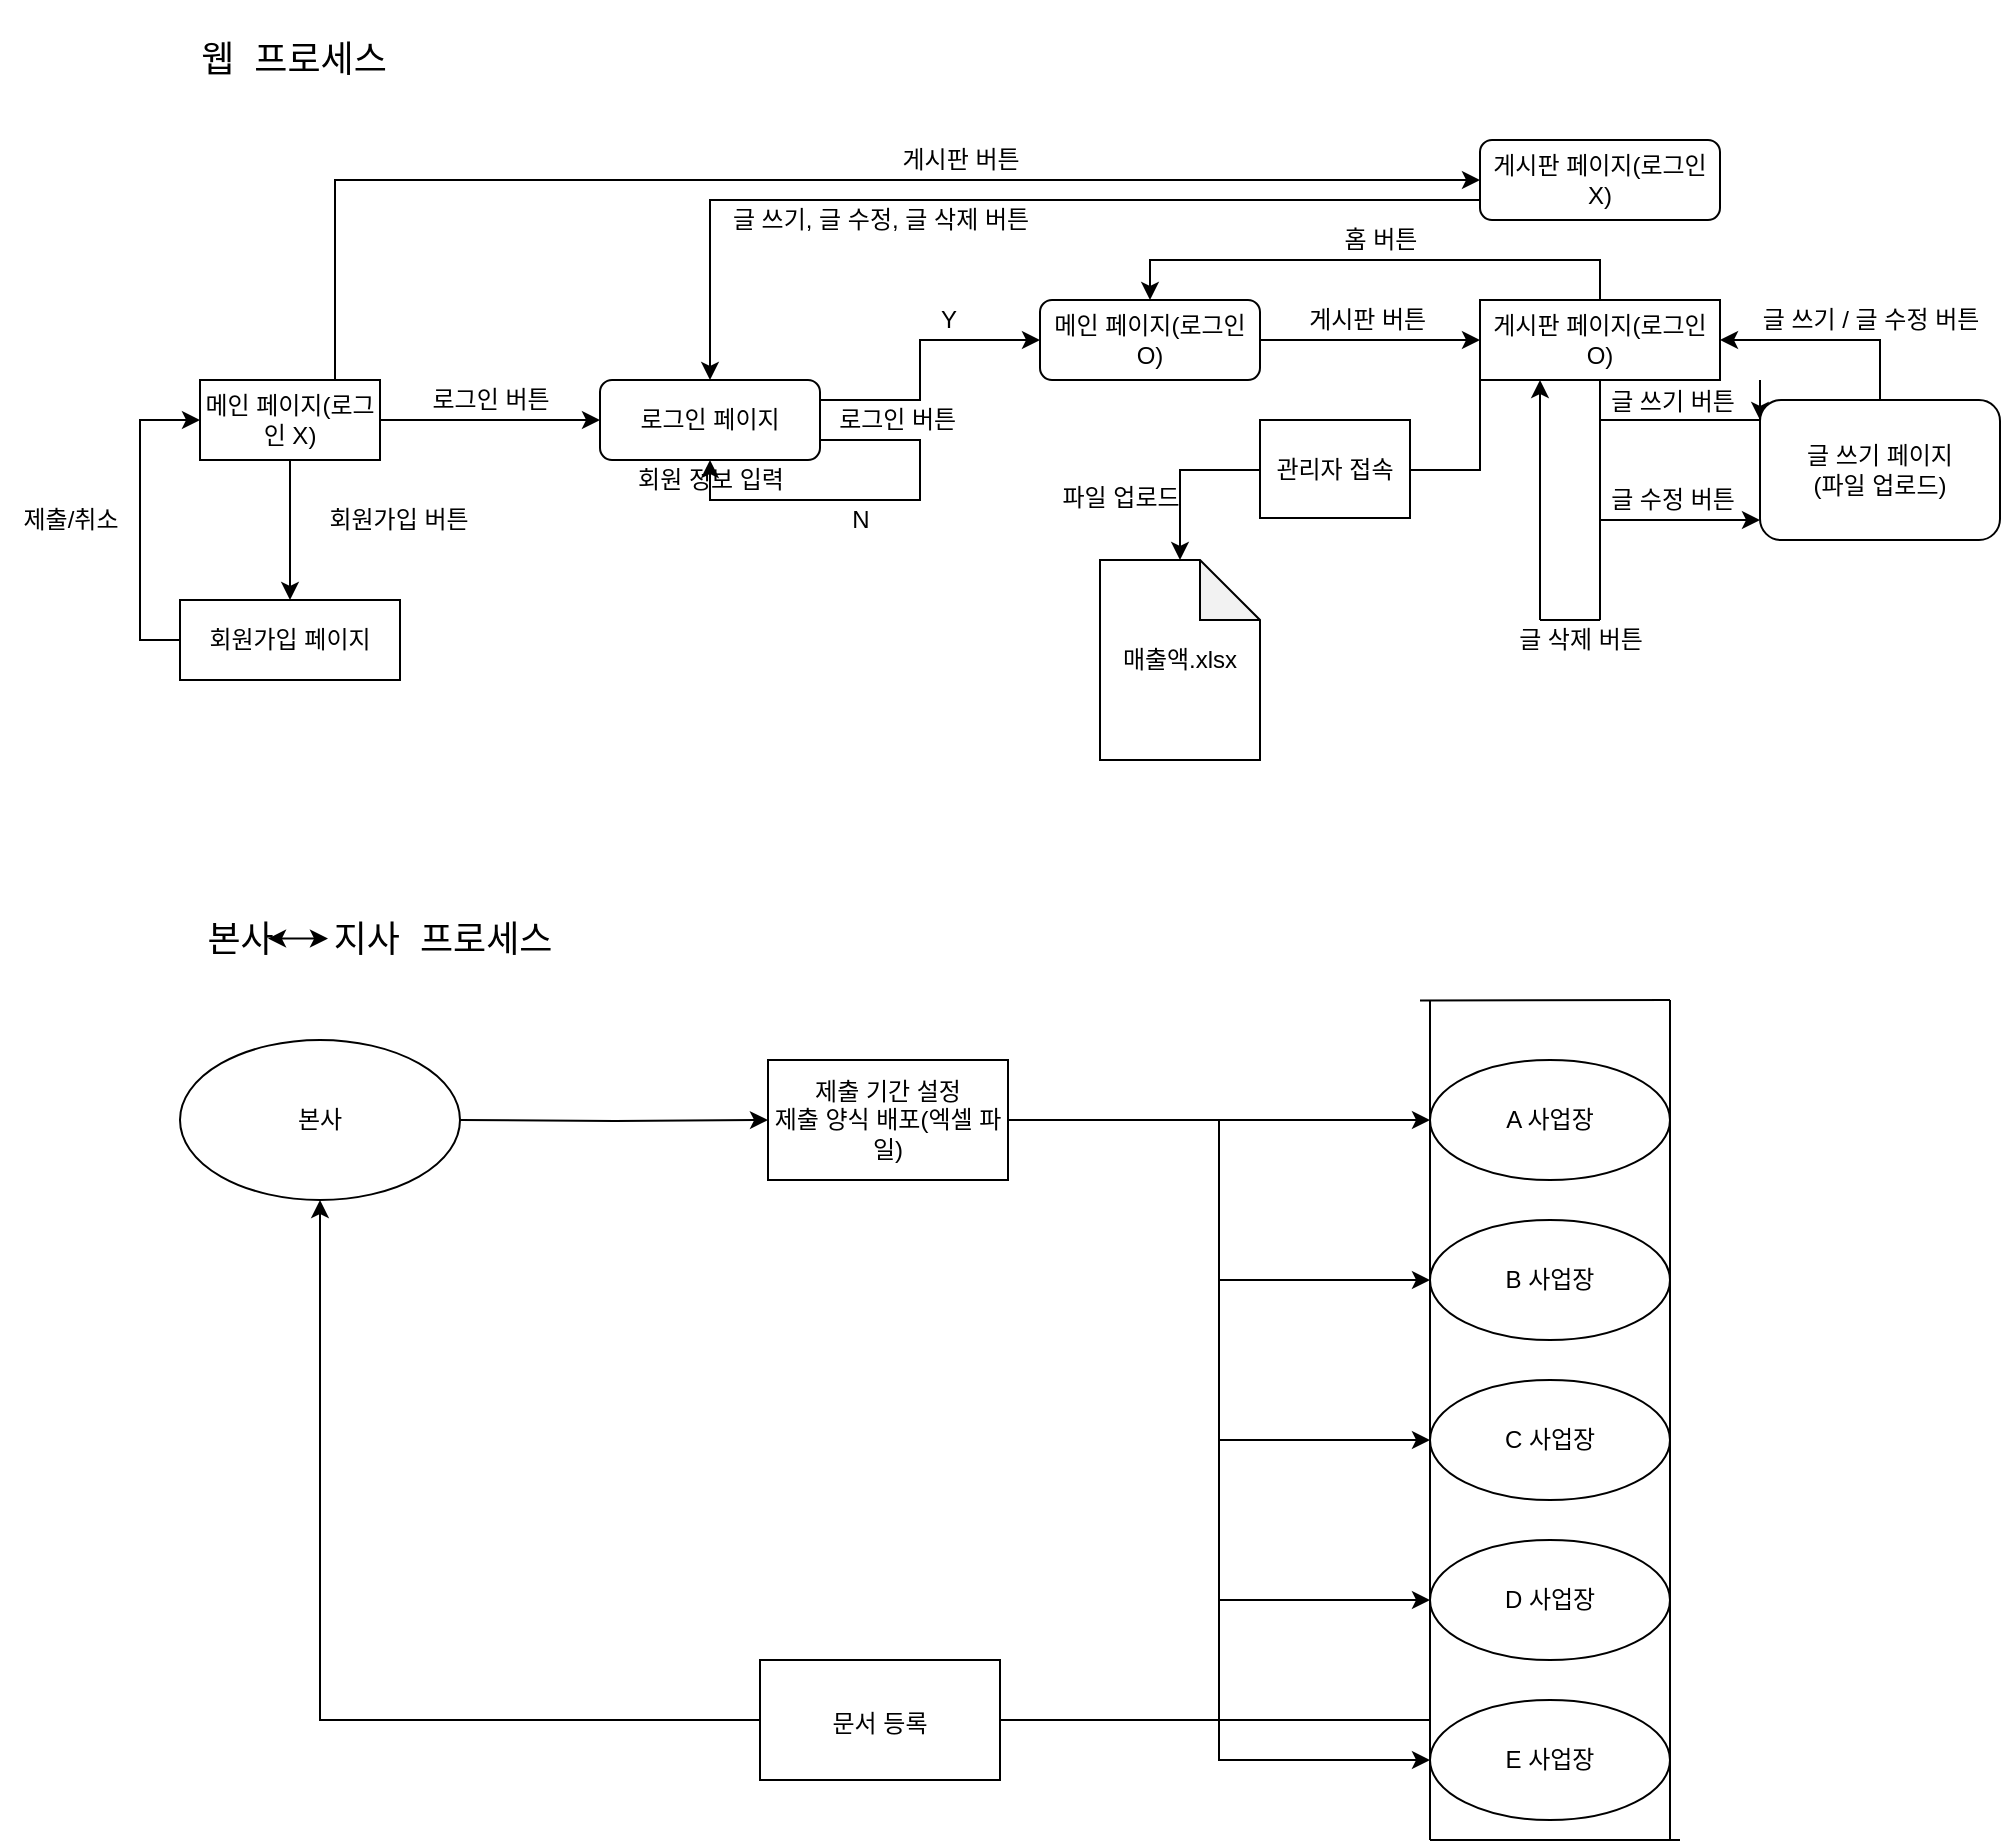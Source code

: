 <mxfile version="15.9.6" type="github">
  <diagram id="EH3msbrBh5q5FY1jK0Du" name="Page-1">
    <mxGraphModel dx="2105" dy="1716" grid="1" gridSize="10" guides="1" tooltips="1" connect="1" arrows="1" fold="1" page="1" pageScale="1" pageWidth="827" pageHeight="1169" math="0" shadow="0">
      <root>
        <mxCell id="0" />
        <mxCell id="1" parent="0" />
        <mxCell id="LaMB57XvXJdHoyUf_VVx-10" value="" style="edgeStyle=orthogonalEdgeStyle;rounded=0;orthogonalLoop=1;jettySize=auto;html=1;" parent="1" source="LaMB57XvXJdHoyUf_VVx-2" target="LaMB57XvXJdHoyUf_VVx-9" edge="1">
          <mxGeometry relative="1" as="geometry" />
        </mxCell>
        <mxCell id="SGr0XQBl3OwgbN3nPRdX-8" style="edgeStyle=orthogonalEdgeStyle;rounded=0;orthogonalLoop=1;jettySize=auto;html=1;exitX=0.75;exitY=0;exitDx=0;exitDy=0;entryX=0;entryY=0.5;entryDx=0;entryDy=0;" parent="1" source="LaMB57XvXJdHoyUf_VVx-2" target="SGr0XQBl3OwgbN3nPRdX-7" edge="1">
          <mxGeometry relative="1" as="geometry" />
        </mxCell>
        <mxCell id="LaMB57XvXJdHoyUf_VVx-2" value="메인 페이지(로그인 X)" style="rounded=0;whiteSpace=wrap;html=1;" parent="1" vertex="1">
          <mxGeometry x="10" y="50" width="90" height="40" as="geometry" />
        </mxCell>
        <mxCell id="LaMB57XvXJdHoyUf_VVx-3" value="" style="endArrow=classic;html=1;rounded=0;entryX=0;entryY=0.5;entryDx=0;entryDy=0;" parent="1" target="LaMB57XvXJdHoyUf_VVx-6" edge="1">
          <mxGeometry width="50" height="50" relative="1" as="geometry">
            <mxPoint x="100" y="70" as="sourcePoint" />
            <mxPoint x="180" y="70" as="targetPoint" />
            <Array as="points" />
          </mxGeometry>
        </mxCell>
        <mxCell id="LaMB57XvXJdHoyUf_VVx-5" value="로그인 버튼" style="text;html=1;align=center;verticalAlign=middle;resizable=0;points=[];autosize=1;strokeColor=none;fillColor=none;" parent="1" vertex="1">
          <mxGeometry x="115" y="50" width="80" height="20" as="geometry" />
        </mxCell>
        <mxCell id="LaMB57XvXJdHoyUf_VVx-19" value="" style="edgeStyle=orthogonalEdgeStyle;rounded=0;orthogonalLoop=1;jettySize=auto;html=1;" parent="1" source="LaMB57XvXJdHoyUf_VVx-6" target="LaMB57XvXJdHoyUf_VVx-18" edge="1">
          <mxGeometry relative="1" as="geometry">
            <Array as="points">
              <mxPoint x="370" y="60" />
              <mxPoint x="370" y="30" />
            </Array>
          </mxGeometry>
        </mxCell>
        <mxCell id="LaMB57XvXJdHoyUf_VVx-6" value="로그인 페이지" style="rounded=1;whiteSpace=wrap;html=1;" parent="1" vertex="1">
          <mxGeometry x="210" y="50" width="110" height="40" as="geometry" />
        </mxCell>
        <mxCell id="M4ED3lmORWMHatyZqBaW-10" style="edgeStyle=orthogonalEdgeStyle;rounded=0;orthogonalLoop=1;jettySize=auto;html=1;exitX=0;exitY=0.5;exitDx=0;exitDy=0;entryX=0;entryY=0.5;entryDx=0;entryDy=0;" parent="1" source="LaMB57XvXJdHoyUf_VVx-9" target="LaMB57XvXJdHoyUf_VVx-2" edge="1">
          <mxGeometry relative="1" as="geometry" />
        </mxCell>
        <mxCell id="LaMB57XvXJdHoyUf_VVx-9" value="회원가입 페이지" style="whiteSpace=wrap;html=1;rounded=0;" parent="1" vertex="1">
          <mxGeometry y="160" width="110" height="40" as="geometry" />
        </mxCell>
        <mxCell id="M4ED3lmORWMHatyZqBaW-13" value="" style="edgeStyle=orthogonalEdgeStyle;rounded=0;orthogonalLoop=1;jettySize=auto;html=1;" parent="1" source="LaMB57XvXJdHoyUf_VVx-18" target="M4ED3lmORWMHatyZqBaW-12" edge="1">
          <mxGeometry relative="1" as="geometry" />
        </mxCell>
        <mxCell id="LaMB57XvXJdHoyUf_VVx-18" value="메인 페이지(로그인 O)" style="rounded=1;whiteSpace=wrap;html=1;" parent="1" vertex="1">
          <mxGeometry x="430" y="10" width="110" height="40" as="geometry" />
        </mxCell>
        <mxCell id="LaMB57XvXJdHoyUf_VVx-20" value="로그인 버튼&amp;nbsp;" style="text;html=1;align=center;verticalAlign=middle;resizable=0;points=[];autosize=1;strokeColor=none;fillColor=none;" parent="1" vertex="1">
          <mxGeometry x="320" y="60" width="80" height="20" as="geometry" />
        </mxCell>
        <mxCell id="LaMB57XvXJdHoyUf_VVx-31" value="회원 정보 입력" style="text;html=1;align=center;verticalAlign=middle;resizable=0;points=[];autosize=1;strokeColor=none;fillColor=none;" parent="1" vertex="1">
          <mxGeometry x="220" y="90" width="90" height="20" as="geometry" />
        </mxCell>
        <mxCell id="LaMB57XvXJdHoyUf_VVx-37" value="Y" style="text;html=1;align=center;verticalAlign=middle;resizable=0;points=[];autosize=1;strokeColor=none;fillColor=none;" parent="1" vertex="1">
          <mxGeometry x="374" y="10" width="20" height="20" as="geometry" />
        </mxCell>
        <mxCell id="M4ED3lmORWMHatyZqBaW-8" value="회원가입 버튼" style="text;html=1;align=center;verticalAlign=middle;resizable=0;points=[];autosize=1;strokeColor=none;fillColor=none;" parent="1" vertex="1">
          <mxGeometry x="64" y="110" width="90" height="20" as="geometry" />
        </mxCell>
        <mxCell id="M4ED3lmORWMHatyZqBaW-11" value="제출/취소" style="text;html=1;align=center;verticalAlign=middle;resizable=0;points=[];autosize=1;strokeColor=none;fillColor=none;" parent="1" vertex="1">
          <mxGeometry x="-90" y="110" width="70" height="20" as="geometry" />
        </mxCell>
        <mxCell id="M4ED3lmORWMHatyZqBaW-15" style="edgeStyle=orthogonalEdgeStyle;rounded=0;orthogonalLoop=1;jettySize=auto;html=1;exitX=0.5;exitY=1;exitDx=0;exitDy=0;" parent="1" source="M4ED3lmORWMHatyZqBaW-12" edge="1">
          <mxGeometry relative="1" as="geometry">
            <mxPoint x="790" y="70" as="targetPoint" />
          </mxGeometry>
        </mxCell>
        <mxCell id="M4ED3lmORWMHatyZqBaW-16" style="edgeStyle=orthogonalEdgeStyle;rounded=0;orthogonalLoop=1;jettySize=auto;html=1;exitX=0.5;exitY=1;exitDx=0;exitDy=0;" parent="1" source="M4ED3lmORWMHatyZqBaW-12" edge="1">
          <mxGeometry relative="1" as="geometry">
            <mxPoint x="710" y="50" as="targetPoint" />
          </mxGeometry>
        </mxCell>
        <mxCell id="M4ED3lmORWMHatyZqBaW-38" style="edgeStyle=orthogonalEdgeStyle;rounded=0;orthogonalLoop=1;jettySize=auto;html=1;exitX=0.5;exitY=0;exitDx=0;exitDy=0;entryX=0.5;entryY=0;entryDx=0;entryDy=0;" parent="1" source="M4ED3lmORWMHatyZqBaW-12" target="LaMB57XvXJdHoyUf_VVx-18" edge="1">
          <mxGeometry relative="1" as="geometry" />
        </mxCell>
        <mxCell id="6dLloepPmvg5UBUbpxe--4" style="edgeStyle=orthogonalEdgeStyle;rounded=0;orthogonalLoop=1;jettySize=auto;html=1;exitX=0;exitY=1;exitDx=0;exitDy=0;" edge="1" parent="1" source="M4ED3lmORWMHatyZqBaW-12" target="6dLloepPmvg5UBUbpxe--5">
          <mxGeometry relative="1" as="geometry">
            <mxPoint x="560" y="110" as="targetPoint" />
          </mxGeometry>
        </mxCell>
        <mxCell id="M4ED3lmORWMHatyZqBaW-12" value="게시판 페이지(로그인 O)" style="whiteSpace=wrap;html=1;rounded=1;arcSize=0;" parent="1" vertex="1">
          <mxGeometry x="650" y="10" width="120" height="40" as="geometry" />
        </mxCell>
        <mxCell id="M4ED3lmORWMHatyZqBaW-14" value="게시판 버튼&amp;nbsp;" style="text;html=1;align=center;verticalAlign=middle;resizable=0;points=[];autosize=1;strokeColor=none;fillColor=none;" parent="1" vertex="1">
          <mxGeometry x="555" y="10" width="80" height="20" as="geometry" />
        </mxCell>
        <mxCell id="M4ED3lmORWMHatyZqBaW-17" value="" style="endArrow=none;html=1;rounded=0;" parent="1" edge="1">
          <mxGeometry width="50" height="50" relative="1" as="geometry">
            <mxPoint x="710" y="170" as="sourcePoint" />
            <mxPoint x="710" y="70" as="targetPoint" />
          </mxGeometry>
        </mxCell>
        <mxCell id="M4ED3lmORWMHatyZqBaW-18" value="글 쓰기 버튼" style="text;html=1;align=center;verticalAlign=middle;resizable=0;points=[];autosize=1;strokeColor=none;fillColor=none;" parent="1" vertex="1">
          <mxGeometry x="706" y="51" width="80" height="20" as="geometry" />
        </mxCell>
        <mxCell id="M4ED3lmORWMHatyZqBaW-19" value="" style="endArrow=classic;html=1;rounded=0;" parent="1" edge="1">
          <mxGeometry width="50" height="50" relative="1" as="geometry">
            <mxPoint x="710" y="120" as="sourcePoint" />
            <mxPoint x="790" y="120" as="targetPoint" />
            <Array as="points" />
          </mxGeometry>
        </mxCell>
        <mxCell id="M4ED3lmORWMHatyZqBaW-20" value="글 수정 버튼" style="text;html=1;align=center;verticalAlign=middle;resizable=0;points=[];autosize=1;strokeColor=none;fillColor=none;" parent="1" vertex="1">
          <mxGeometry x="706" y="100" width="80" height="20" as="geometry" />
        </mxCell>
        <mxCell id="M4ED3lmORWMHatyZqBaW-36" style="edgeStyle=orthogonalEdgeStyle;rounded=0;orthogonalLoop=1;jettySize=auto;html=1;exitX=0.5;exitY=0;exitDx=0;exitDy=0;entryX=1;entryY=0.5;entryDx=0;entryDy=0;" parent="1" source="M4ED3lmORWMHatyZqBaW-24" target="M4ED3lmORWMHatyZqBaW-12" edge="1">
          <mxGeometry relative="1" as="geometry" />
        </mxCell>
        <mxCell id="M4ED3lmORWMHatyZqBaW-24" value="글 쓰기 페이지&lt;br&gt;(파일 업로드)" style="rounded=1;whiteSpace=wrap;html=1;" parent="1" vertex="1">
          <mxGeometry x="790" y="60" width="120" height="70" as="geometry" />
        </mxCell>
        <mxCell id="M4ED3lmORWMHatyZqBaW-28" value="" style="endArrow=none;html=1;rounded=0;startArrow=none;" parent="1" edge="1">
          <mxGeometry width="50" height="50" relative="1" as="geometry">
            <mxPoint x="680" y="170" as="sourcePoint" />
            <mxPoint x="710" y="170" as="targetPoint" />
            <Array as="points" />
          </mxGeometry>
        </mxCell>
        <mxCell id="M4ED3lmORWMHatyZqBaW-30" value="" style="endArrow=classic;html=1;rounded=0;entryX=0.25;entryY=1;entryDx=0;entryDy=0;" parent="1" target="M4ED3lmORWMHatyZqBaW-12" edge="1">
          <mxGeometry width="50" height="50" relative="1" as="geometry">
            <mxPoint x="680" y="170" as="sourcePoint" />
            <mxPoint x="730" y="120" as="targetPoint" />
            <Array as="points">
              <mxPoint x="680" y="150" />
              <mxPoint x="680" y="90" />
            </Array>
          </mxGeometry>
        </mxCell>
        <mxCell id="M4ED3lmORWMHatyZqBaW-31" value="글 삭제 버튼" style="text;html=1;align=center;verticalAlign=middle;resizable=0;points=[];autosize=1;strokeColor=none;fillColor=none;" parent="1" vertex="1">
          <mxGeometry x="660" y="170" width="80" height="20" as="geometry" />
        </mxCell>
        <mxCell id="M4ED3lmORWMHatyZqBaW-34" value="글 쓰기 / 글 수정 버튼" style="text;html=1;align=center;verticalAlign=middle;resizable=0;points=[];autosize=1;strokeColor=none;fillColor=none;" parent="1" vertex="1">
          <mxGeometry x="780" y="10" width="130" height="20" as="geometry" />
        </mxCell>
        <mxCell id="M4ED3lmORWMHatyZqBaW-39" value="홈 버튼" style="text;html=1;align=center;verticalAlign=middle;resizable=0;points=[];autosize=1;strokeColor=none;fillColor=none;" parent="1" vertex="1">
          <mxGeometry x="575" y="-30" width="50" height="20" as="geometry" />
        </mxCell>
        <mxCell id="SGr0XQBl3OwgbN3nPRdX-11" style="edgeStyle=orthogonalEdgeStyle;rounded=0;orthogonalLoop=1;jettySize=auto;html=1;exitX=0;exitY=0.75;exitDx=0;exitDy=0;entryX=0.5;entryY=0;entryDx=0;entryDy=0;" parent="1" source="SGr0XQBl3OwgbN3nPRdX-7" target="LaMB57XvXJdHoyUf_VVx-6" edge="1">
          <mxGeometry relative="1" as="geometry" />
        </mxCell>
        <mxCell id="SGr0XQBl3OwgbN3nPRdX-7" value="게시판 페이지(로그인 X)" style="whiteSpace=wrap;html=1;rounded=1;" parent="1" vertex="1">
          <mxGeometry x="650" y="-70" width="120" height="40" as="geometry" />
        </mxCell>
        <mxCell id="SGr0XQBl3OwgbN3nPRdX-9" value="게시판 버튼" style="text;html=1;align=center;verticalAlign=middle;resizable=0;points=[];autosize=1;strokeColor=none;fillColor=none;" parent="1" vertex="1">
          <mxGeometry x="350" y="-70" width="80" height="20" as="geometry" />
        </mxCell>
        <mxCell id="SGr0XQBl3OwgbN3nPRdX-12" value="글 쓰기, 글 수정, 글 삭제 버튼" style="text;html=1;align=center;verticalAlign=middle;resizable=0;points=[];autosize=1;strokeColor=none;fillColor=none;" parent="1" vertex="1">
          <mxGeometry x="265" y="-40" width="170" height="20" as="geometry" />
        </mxCell>
        <mxCell id="SGr0XQBl3OwgbN3nPRdX-13" style="edgeStyle=orthogonalEdgeStyle;rounded=0;orthogonalLoop=1;jettySize=auto;html=1;exitX=1;exitY=0.75;exitDx=0;exitDy=0;" parent="1" source="LaMB57XvXJdHoyUf_VVx-6" target="LaMB57XvXJdHoyUf_VVx-6" edge="1">
          <mxGeometry relative="1" as="geometry">
            <Array as="points">
              <mxPoint x="370" y="80" />
              <mxPoint x="370" y="110" />
              <mxPoint x="265" y="110" />
            </Array>
          </mxGeometry>
        </mxCell>
        <mxCell id="SGr0XQBl3OwgbN3nPRdX-14" value="N" style="text;html=1;align=center;verticalAlign=middle;resizable=0;points=[];autosize=1;strokeColor=none;fillColor=none;" parent="1" vertex="1">
          <mxGeometry x="330" y="110" width="20" height="20" as="geometry" />
        </mxCell>
        <mxCell id="SGr0XQBl3OwgbN3nPRdX-21" value="" style="edgeStyle=orthogonalEdgeStyle;rounded=0;orthogonalLoop=1;jettySize=auto;html=1;entryX=0;entryY=0.5;entryDx=0;entryDy=0;" parent="1" target="SGr0XQBl3OwgbN3nPRdX-22" edge="1">
          <mxGeometry relative="1" as="geometry">
            <mxPoint x="140" y="420" as="sourcePoint" />
            <mxPoint x="230" y="420" as="targetPoint" />
          </mxGeometry>
        </mxCell>
        <mxCell id="SGr0XQBl3OwgbN3nPRdX-26" value="" style="edgeStyle=orthogonalEdgeStyle;rounded=0;orthogonalLoop=1;jettySize=auto;html=1;entryX=0;entryY=0.5;entryDx=0;entryDy=0;" parent="1" source="SGr0XQBl3OwgbN3nPRdX-22" target="SGr0XQBl3OwgbN3nPRdX-25" edge="1">
          <mxGeometry relative="1" as="geometry">
            <mxPoint x="630" y="420" as="targetPoint" />
          </mxGeometry>
        </mxCell>
        <mxCell id="SGr0XQBl3OwgbN3nPRdX-30" style="edgeStyle=orthogonalEdgeStyle;rounded=0;orthogonalLoop=1;jettySize=auto;html=1;exitX=1;exitY=0.5;exitDx=0;exitDy=0;entryX=0;entryY=0.5;entryDx=0;entryDy=0;" parent="1" source="SGr0XQBl3OwgbN3nPRdX-22" target="SGr0XQBl3OwgbN3nPRdX-27" edge="1">
          <mxGeometry relative="1" as="geometry" />
        </mxCell>
        <mxCell id="SGr0XQBl3OwgbN3nPRdX-31" style="edgeStyle=orthogonalEdgeStyle;rounded=0;orthogonalLoop=1;jettySize=auto;html=1;exitX=1;exitY=0.5;exitDx=0;exitDy=0;entryX=0;entryY=0.5;entryDx=0;entryDy=0;" parent="1" source="SGr0XQBl3OwgbN3nPRdX-22" target="SGr0XQBl3OwgbN3nPRdX-28" edge="1">
          <mxGeometry relative="1" as="geometry" />
        </mxCell>
        <mxCell id="SGr0XQBl3OwgbN3nPRdX-32" style="edgeStyle=orthogonalEdgeStyle;rounded=0;orthogonalLoop=1;jettySize=auto;html=1;exitX=1;exitY=0.5;exitDx=0;exitDy=0;entryX=0;entryY=0.5;entryDx=0;entryDy=0;" parent="1" source="SGr0XQBl3OwgbN3nPRdX-22" target="SGr0XQBl3OwgbN3nPRdX-29" edge="1">
          <mxGeometry relative="1" as="geometry" />
        </mxCell>
        <mxCell id="6dLloepPmvg5UBUbpxe--3" style="edgeStyle=orthogonalEdgeStyle;rounded=0;orthogonalLoop=1;jettySize=auto;html=1;entryX=0;entryY=0.5;entryDx=0;entryDy=0;" edge="1" parent="1" source="SGr0XQBl3OwgbN3nPRdX-22" target="6dLloepPmvg5UBUbpxe--1">
          <mxGeometry relative="1" as="geometry" />
        </mxCell>
        <mxCell id="SGr0XQBl3OwgbN3nPRdX-22" value="제출 기간 설정&lt;br&gt;제출 양식 배포(엑셀 파일)" style="whiteSpace=wrap;html=1;" parent="1" vertex="1">
          <mxGeometry x="294" y="390" width="120" height="60" as="geometry" />
        </mxCell>
        <mxCell id="SGr0XQBl3OwgbN3nPRdX-24" value="본사" style="ellipse;whiteSpace=wrap;html=1;" parent="1" vertex="1">
          <mxGeometry y="380" width="140" height="80" as="geometry" />
        </mxCell>
        <mxCell id="SGr0XQBl3OwgbN3nPRdX-25" value="A 사업장" style="ellipse;whiteSpace=wrap;html=1;" parent="1" vertex="1">
          <mxGeometry x="625" y="390" width="120" height="60" as="geometry" />
        </mxCell>
        <mxCell id="SGr0XQBl3OwgbN3nPRdX-27" value="B 사업장" style="ellipse;whiteSpace=wrap;html=1;" parent="1" vertex="1">
          <mxGeometry x="625" y="470" width="120" height="60" as="geometry" />
        </mxCell>
        <mxCell id="SGr0XQBl3OwgbN3nPRdX-28" value="C 사업장" style="ellipse;whiteSpace=wrap;html=1;" parent="1" vertex="1">
          <mxGeometry x="625" y="550" width="120" height="60" as="geometry" />
        </mxCell>
        <mxCell id="SGr0XQBl3OwgbN3nPRdX-29" value="D 사업장" style="ellipse;whiteSpace=wrap;html=1;" parent="1" vertex="1">
          <mxGeometry x="625" y="630" width="120" height="60" as="geometry" />
        </mxCell>
        <mxCell id="SGr0XQBl3OwgbN3nPRdX-41" value="&lt;font style=&quot;font-size: 18px&quot;&gt;본사&amp;nbsp; &amp;nbsp; &amp;nbsp; 지사&amp;nbsp; 프로세스&lt;/font&gt;" style="text;html=1;strokeColor=none;fillColor=none;align=center;verticalAlign=middle;whiteSpace=wrap;rounded=0;" parent="1" vertex="1">
          <mxGeometry y="300" width="200" height="60" as="geometry" />
        </mxCell>
        <mxCell id="SGr0XQBl3OwgbN3nPRdX-42" value="" style="endArrow=classic;startArrow=classic;html=1;rounded=0;fontSize=18;" parent="1" edge="1">
          <mxGeometry width="50" height="50" relative="1" as="geometry">
            <mxPoint x="44" y="329.29" as="sourcePoint" />
            <mxPoint x="74" y="329.29" as="targetPoint" />
            <Array as="points" />
          </mxGeometry>
        </mxCell>
        <mxCell id="SGr0XQBl3OwgbN3nPRdX-46" value="" style="endArrow=none;html=1;rounded=0;fontSize=18;" parent="1" edge="1">
          <mxGeometry width="50" height="50" relative="1" as="geometry">
            <mxPoint x="625" y="780" as="sourcePoint" />
            <mxPoint x="625" y="360" as="targetPoint" />
          </mxGeometry>
        </mxCell>
        <mxCell id="SGr0XQBl3OwgbN3nPRdX-47" value="" style="endArrow=none;html=1;rounded=0;fontSize=18;" parent="1" edge="1">
          <mxGeometry width="50" height="50" relative="1" as="geometry">
            <mxPoint x="745" y="780" as="sourcePoint" />
            <mxPoint x="745" y="360" as="targetPoint" />
          </mxGeometry>
        </mxCell>
        <mxCell id="SGr0XQBl3OwgbN3nPRdX-49" value="" style="endArrow=none;html=1;rounded=0;fontSize=18;" parent="1" edge="1">
          <mxGeometry width="50" height="50" relative="1" as="geometry">
            <mxPoint x="620" y="360.29" as="sourcePoint" />
            <mxPoint x="745" y="360" as="targetPoint" />
          </mxGeometry>
        </mxCell>
        <mxCell id="SGr0XQBl3OwgbN3nPRdX-50" value="" style="endArrow=classic;html=1;rounded=0;fontSize=18;entryX=0.5;entryY=1;entryDx=0;entryDy=0;" parent="1" target="SGr0XQBl3OwgbN3nPRdX-24" edge="1">
          <mxGeometry width="50" height="50" relative="1" as="geometry">
            <mxPoint x="625" y="720" as="sourcePoint" />
            <mxPoint x="30" y="720" as="targetPoint" />
            <Array as="points">
              <mxPoint x="70" y="720" />
            </Array>
          </mxGeometry>
        </mxCell>
        <mxCell id="SGr0XQBl3OwgbN3nPRdX-53" value="&lt;font style=&quot;font-size: 12px&quot;&gt;문서 등록&lt;/font&gt;" style="rounded=0;whiteSpace=wrap;html=1;fontSize=18;" parent="1" vertex="1">
          <mxGeometry x="290" y="690" width="120" height="60" as="geometry" />
        </mxCell>
        <mxCell id="SGr0XQBl3OwgbN3nPRdX-55" value="&lt;font style=&quot;font-size: 18px&quot;&gt;웹&amp;nbsp; 프로세스&lt;/font&gt;" style="text;html=1;strokeColor=none;fillColor=none;align=center;verticalAlign=middle;whiteSpace=wrap;rounded=0;" parent="1" vertex="1">
          <mxGeometry x="-43" y="-140" width="200" height="60" as="geometry" />
        </mxCell>
        <mxCell id="6dLloepPmvg5UBUbpxe--1" value="E 사업장" style="ellipse;whiteSpace=wrap;html=1;" vertex="1" parent="1">
          <mxGeometry x="625" y="710" width="120" height="60" as="geometry" />
        </mxCell>
        <mxCell id="6dLloepPmvg5UBUbpxe--2" value="" style="endArrow=none;html=1;rounded=0;" edge="1" parent="1">
          <mxGeometry width="50" height="50" relative="1" as="geometry">
            <mxPoint x="625" y="780" as="sourcePoint" />
            <mxPoint x="750" y="780" as="targetPoint" />
          </mxGeometry>
        </mxCell>
        <mxCell id="6dLloepPmvg5UBUbpxe--5" value="매출액.xlsx" style="shape=note;whiteSpace=wrap;html=1;backgroundOutline=1;darkOpacity=0.05;" vertex="1" parent="1">
          <mxGeometry x="460" y="140" width="80" height="100" as="geometry" />
        </mxCell>
        <mxCell id="6dLloepPmvg5UBUbpxe--8" value="관리자 접속" style="rounded=0;whiteSpace=wrap;html=1;" vertex="1" parent="1">
          <mxGeometry x="540" y="70" width="75" height="49" as="geometry" />
        </mxCell>
        <mxCell id="6dLloepPmvg5UBUbpxe--9" value="파일 업로드" style="text;html=1;align=center;verticalAlign=middle;resizable=0;points=[];autosize=1;strokeColor=none;fillColor=none;" vertex="1" parent="1">
          <mxGeometry x="430" y="99" width="80" height="20" as="geometry" />
        </mxCell>
      </root>
    </mxGraphModel>
  </diagram>
</mxfile>
